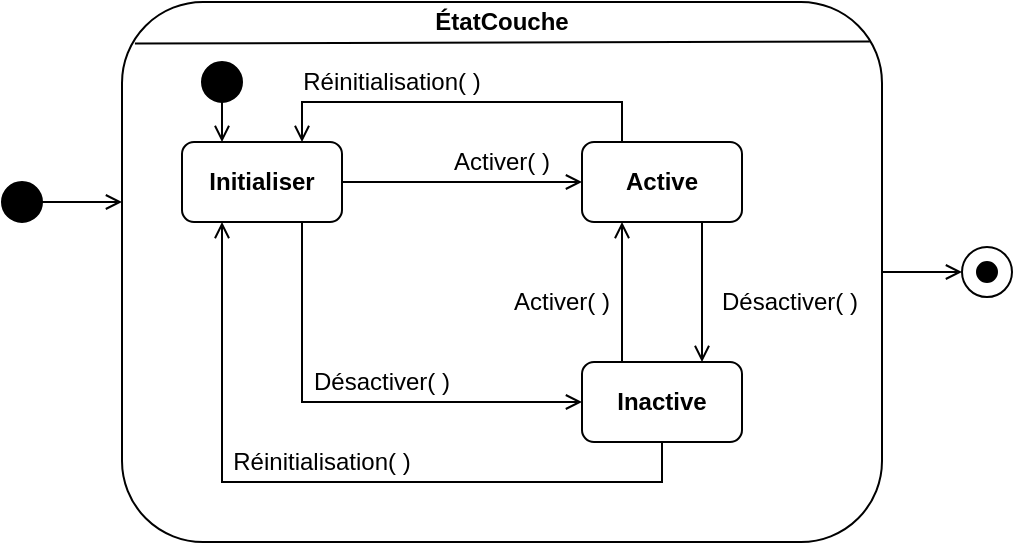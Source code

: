 <mxfile version="20.8.5" type="device"><diagram id="C5RBs43oDa-KdzZeNtuy" name="Page-1"><mxGraphModel dx="1434" dy="859" grid="1" gridSize="10" guides="1" tooltips="1" connect="1" arrows="1" fold="1" page="1" pageScale="1" pageWidth="827" pageHeight="1169" math="0" shadow="0"><root><mxCell id="WIyWlLk6GJQsqaUBKTNV-0"/><mxCell id="WIyWlLk6GJQsqaUBKTNV-1" parent="WIyWlLk6GJQsqaUBKTNV-0"/><mxCell id="gr8s_a6OurTBUzaYhaW6-0" style="edgeStyle=orthogonalEdgeStyle;rounded=0;orthogonalLoop=1;jettySize=auto;html=1;endArrow=open;endFill=0;" parent="WIyWlLk6GJQsqaUBKTNV-1" source="ZgMwNeASYUhs_aAczV8c-4" edge="1"><mxGeometry relative="1" as="geometry"><mxPoint x="500" y="255" as="targetPoint"/></mxGeometry></mxCell><mxCell id="ZgMwNeASYUhs_aAczV8c-4" value="" style="rounded=1;whiteSpace=wrap;html=1;fillColor=default;" parent="WIyWlLk6GJQsqaUBKTNV-1" vertex="1"><mxGeometry x="80" y="120" width="380" height="270" as="geometry"/></mxCell><mxCell id="ZgMwNeASYUhs_aAczV8c-6" style="edgeStyle=orthogonalEdgeStyle;rounded=0;orthogonalLoop=1;jettySize=auto;html=1;startArrow=none;startFill=0;endArrow=open;endFill=0;" parent="WIyWlLk6GJQsqaUBKTNV-1" source="ZgMwNeASYUhs_aAczV8c-0" target="ZgMwNeASYUhs_aAczV8c-2" edge="1"><mxGeometry relative="1" as="geometry"/></mxCell><mxCell id="ZgMwNeASYUhs_aAczV8c-7" style="edgeStyle=orthogonalEdgeStyle;rounded=0;orthogonalLoop=1;jettySize=auto;html=1;entryX=0;entryY=0.5;entryDx=0;entryDy=0;startArrow=none;startFill=0;endArrow=open;endFill=0;exitX=0.75;exitY=1;exitDx=0;exitDy=0;" parent="WIyWlLk6GJQsqaUBKTNV-1" source="ZgMwNeASYUhs_aAczV8c-0" target="ZgMwNeASYUhs_aAczV8c-3" edge="1"><mxGeometry relative="1" as="geometry"><Array as="points"><mxPoint x="170" y="320"/></Array></mxGeometry></mxCell><mxCell id="ZgMwNeASYUhs_aAczV8c-0" value="Initialiser" style="rounded=1;whiteSpace=wrap;html=1;fontStyle=1" parent="WIyWlLk6GJQsqaUBKTNV-1" vertex="1"><mxGeometry x="110" y="190" width="80" height="40" as="geometry"/></mxCell><mxCell id="ZgMwNeASYUhs_aAczV8c-8" style="edgeStyle=orthogonalEdgeStyle;rounded=0;orthogonalLoop=1;jettySize=auto;html=1;startArrow=none;startFill=0;endArrow=open;endFill=0;exitX=0.75;exitY=1;exitDx=0;exitDy=0;entryX=0.75;entryY=0;entryDx=0;entryDy=0;" parent="WIyWlLk6GJQsqaUBKTNV-1" source="ZgMwNeASYUhs_aAczV8c-2" target="ZgMwNeASYUhs_aAczV8c-3" edge="1"><mxGeometry relative="1" as="geometry"/></mxCell><mxCell id="ZgMwNeASYUhs_aAczV8c-15" style="edgeStyle=orthogonalEdgeStyle;rounded=0;orthogonalLoop=1;jettySize=auto;html=1;startArrow=none;startFill=0;endArrow=open;endFill=0;entryX=0.75;entryY=0;entryDx=0;entryDy=0;exitX=0.25;exitY=0;exitDx=0;exitDy=0;" parent="WIyWlLk6GJQsqaUBKTNV-1" source="ZgMwNeASYUhs_aAczV8c-2" target="ZgMwNeASYUhs_aAczV8c-0" edge="1"><mxGeometry relative="1" as="geometry"><Array as="points"><mxPoint x="330" y="170"/><mxPoint x="170" y="170"/></Array></mxGeometry></mxCell><mxCell id="ZgMwNeASYUhs_aAczV8c-2" value="Active" style="rounded=1;whiteSpace=wrap;html=1;fontStyle=1" parent="WIyWlLk6GJQsqaUBKTNV-1" vertex="1"><mxGeometry x="310" y="190" width="80" height="40" as="geometry"/></mxCell><mxCell id="ZgMwNeASYUhs_aAczV8c-10" style="edgeStyle=orthogonalEdgeStyle;rounded=0;orthogonalLoop=1;jettySize=auto;html=1;entryX=0.25;entryY=1;entryDx=0;entryDy=0;startArrow=none;startFill=0;endArrow=open;endFill=0;exitX=0.25;exitY=0;exitDx=0;exitDy=0;" parent="WIyWlLk6GJQsqaUBKTNV-1" source="ZgMwNeASYUhs_aAczV8c-3" target="ZgMwNeASYUhs_aAczV8c-2" edge="1"><mxGeometry relative="1" as="geometry"/></mxCell><mxCell id="ZgMwNeASYUhs_aAczV8c-16" style="edgeStyle=orthogonalEdgeStyle;rounded=0;orthogonalLoop=1;jettySize=auto;html=1;entryX=0.25;entryY=1;entryDx=0;entryDy=0;startArrow=none;startFill=0;endArrow=open;endFill=0;" parent="WIyWlLk6GJQsqaUBKTNV-1" source="ZgMwNeASYUhs_aAczV8c-3" target="ZgMwNeASYUhs_aAczV8c-0" edge="1"><mxGeometry relative="1" as="geometry"><Array as="points"><mxPoint x="350" y="360"/><mxPoint x="130" y="360"/></Array></mxGeometry></mxCell><mxCell id="ZgMwNeASYUhs_aAczV8c-3" value="Inactive" style="rounded=1;whiteSpace=wrap;html=1;fontStyle=1" parent="WIyWlLk6GJQsqaUBKTNV-1" vertex="1"><mxGeometry x="310" y="300" width="80" height="40" as="geometry"/></mxCell><mxCell id="ZgMwNeASYUhs_aAczV8c-5" value="" style="endArrow=open;html=1;rounded=0;startArrow=none;startFill=0;endFill=0;" parent="WIyWlLk6GJQsqaUBKTNV-1" edge="1"><mxGeometry width="50" height="50" relative="1" as="geometry"><mxPoint x="50" y="220" as="sourcePoint"/><mxPoint x="80" y="220" as="targetPoint"/><Array as="points"><mxPoint x="30" y="220"/><mxPoint x="40" y="220"/></Array></mxGeometry></mxCell><mxCell id="ZgMwNeASYUhs_aAczV8c-11" value="Activer( )" style="text;html=1;strokeColor=none;fillColor=none;align=center;verticalAlign=middle;whiteSpace=wrap;rounded=0;" parent="WIyWlLk6GJQsqaUBKTNV-1" vertex="1"><mxGeometry x="240" y="190" width="60" height="20" as="geometry"/></mxCell><mxCell id="ZgMwNeASYUhs_aAczV8c-12" value="Désactiver( )" style="text;html=1;strokeColor=none;fillColor=none;align=center;verticalAlign=middle;whiteSpace=wrap;rounded=0;" parent="WIyWlLk6GJQsqaUBKTNV-1" vertex="1"><mxGeometry x="170" y="300" width="80" height="20" as="geometry"/></mxCell><mxCell id="ZgMwNeASYUhs_aAczV8c-24" value="ÉtatCouche" style="text;html=1;strokeColor=none;fillColor=none;align=center;verticalAlign=middle;whiteSpace=wrap;rounded=0;fontStyle=1" parent="WIyWlLk6GJQsqaUBKTNV-1" vertex="1"><mxGeometry x="220" y="120" width="100" height="20" as="geometry"/></mxCell><mxCell id="ZgMwNeASYUhs_aAczV8c-25" value="" style="endArrow=none;html=1;rounded=0;exitX=0.017;exitY=0.077;exitDx=0;exitDy=0;exitPerimeter=0;entryX=0.984;entryY=0.073;entryDx=0;entryDy=0;entryPerimeter=0;" parent="WIyWlLk6GJQsqaUBKTNV-1" source="ZgMwNeASYUhs_aAczV8c-4" target="ZgMwNeASYUhs_aAczV8c-4" edge="1"><mxGeometry width="50" height="50" relative="1" as="geometry"><mxPoint x="80" y="155" as="sourcePoint"/><mxPoint x="130" y="105" as="targetPoint"/></mxGeometry></mxCell><mxCell id="ZgMwNeASYUhs_aAczV8c-26" value="Réinitialisation( )" style="text;html=1;strokeColor=none;fillColor=none;align=center;verticalAlign=middle;whiteSpace=wrap;rounded=0;" parent="WIyWlLk6GJQsqaUBKTNV-1" vertex="1"><mxGeometry x="160" y="150" width="110" height="20" as="geometry"/></mxCell><mxCell id="qiV2zg2WzIQp7P2aJT6Z-0" value="" style="ellipse;whiteSpace=wrap;html=1;aspect=fixed;fillColor=#000000;" parent="WIyWlLk6GJQsqaUBKTNV-1" vertex="1"><mxGeometry x="20" y="210" width="20" height="20" as="geometry"/></mxCell><mxCell id="qiV2zg2WzIQp7P2aJT6Z-1" value="Réinitialisation( )" style="text;html=1;strokeColor=none;fillColor=none;align=center;verticalAlign=middle;whiteSpace=wrap;rounded=0;" parent="WIyWlLk6GJQsqaUBKTNV-1" vertex="1"><mxGeometry x="130" y="340" width="100" height="20" as="geometry"/></mxCell><mxCell id="qiV2zg2WzIQp7P2aJT6Z-2" value="Activer( )" style="text;html=1;strokeColor=none;fillColor=none;align=center;verticalAlign=middle;whiteSpace=wrap;rounded=0;" parent="WIyWlLk6GJQsqaUBKTNV-1" vertex="1"><mxGeometry x="270" y="260" width="60" height="20" as="geometry"/></mxCell><mxCell id="qiV2zg2WzIQp7P2aJT6Z-3" value="Désactiver( )" style="text;html=1;strokeColor=none;fillColor=none;align=center;verticalAlign=middle;whiteSpace=wrap;rounded=0;" parent="WIyWlLk6GJQsqaUBKTNV-1" vertex="1"><mxGeometry x="374" y="260" width="80" height="20" as="geometry"/></mxCell><mxCell id="gr8s_a6OurTBUzaYhaW6-1" value="" style="ellipse;whiteSpace=wrap;html=1;aspect=fixed;" parent="WIyWlLk6GJQsqaUBKTNV-1" vertex="1"><mxGeometry x="500" y="242.5" width="25" height="25" as="geometry"/></mxCell><mxCell id="gr8s_a6OurTBUzaYhaW6-2" value="" style="ellipse;whiteSpace=wrap;html=1;aspect=fixed;strokeColor=#000000;fillColor=#000000;" parent="WIyWlLk6GJQsqaUBKTNV-1" vertex="1"><mxGeometry x="507.5" y="250" width="10" height="10" as="geometry"/></mxCell><mxCell id="J3bv231XJG2ISuB9r9EM-2" style="edgeStyle=orthogonalEdgeStyle;rounded=0;orthogonalLoop=1;jettySize=auto;html=1;startArrow=none;startFill=0;endArrow=open;endFill=0;" parent="WIyWlLk6GJQsqaUBKTNV-1" source="J3bv231XJG2ISuB9r9EM-1" edge="1"><mxGeometry relative="1" as="geometry"><mxPoint x="130" y="190" as="targetPoint"/></mxGeometry></mxCell><mxCell id="J3bv231XJG2ISuB9r9EM-1" value="" style="ellipse;whiteSpace=wrap;html=1;aspect=fixed;fillColor=#000000;" parent="WIyWlLk6GJQsqaUBKTNV-1" vertex="1"><mxGeometry x="120" y="150" width="20" height="20" as="geometry"/></mxCell></root></mxGraphModel></diagram></mxfile>